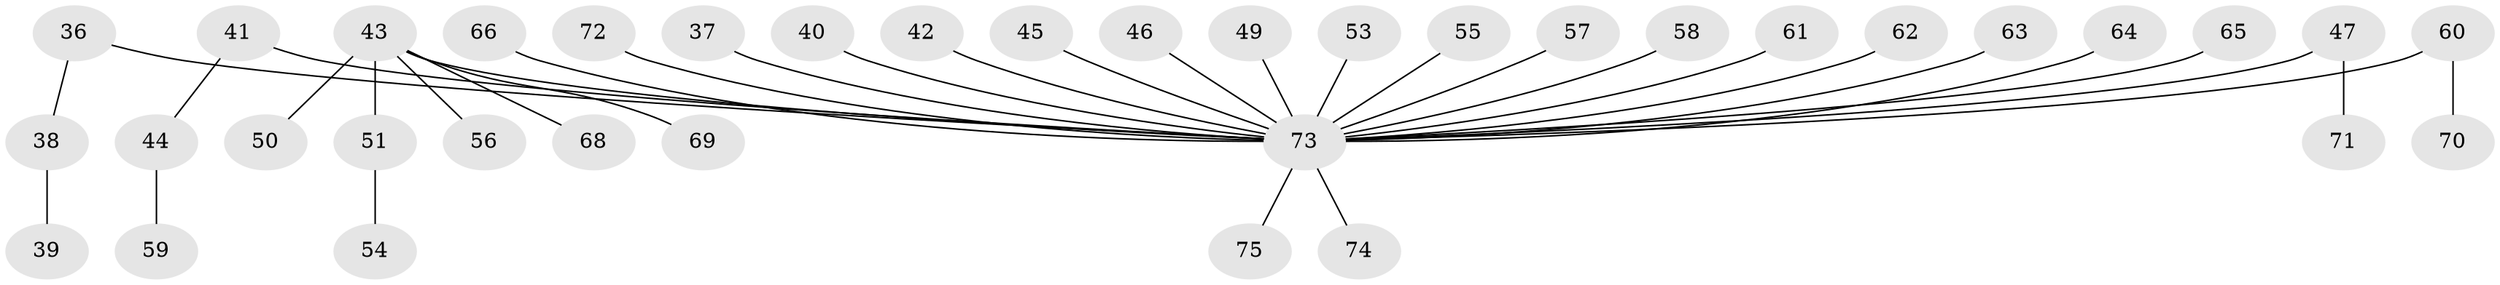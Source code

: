 // original degree distribution, {4: 0.04, 7: 0.013333333333333334, 2: 0.24, 3: 0.14666666666666667, 6: 0.02666666666666667, 5: 0.02666666666666667, 1: 0.5066666666666667}
// Generated by graph-tools (version 1.1) at 2025/53/03/09/25 04:53:10]
// undirected, 37 vertices, 36 edges
graph export_dot {
graph [start="1"]
  node [color=gray90,style=filled];
  36;
  37;
  38;
  39;
  40;
  41;
  42;
  43 [super="+28+34"];
  44;
  45;
  46;
  47;
  49 [super="+5+20"];
  50;
  51 [super="+48"];
  53;
  54;
  55;
  56;
  57;
  58;
  59;
  60 [super="+19"];
  61;
  62;
  63;
  64;
  65;
  66;
  68;
  69;
  70;
  71;
  72;
  73 [super="+52+31+26+16+67+21+27+33+30+35+32"];
  74;
  75;
  36 -- 38;
  36 -- 73;
  37 -- 73;
  38 -- 39;
  40 -- 73;
  41 -- 44;
  41 -- 73;
  42 -- 73;
  43 -- 50;
  43 -- 68;
  43 -- 69;
  43 -- 73;
  43 -- 51;
  43 -- 56;
  44 -- 59;
  45 -- 73;
  46 -- 73;
  47 -- 71;
  47 -- 73;
  49 -- 73;
  51 -- 54;
  53 -- 73;
  55 -- 73;
  57 -- 73;
  58 -- 73;
  60 -- 70;
  60 -- 73;
  61 -- 73;
  62 -- 73;
  63 -- 73;
  64 -- 73;
  65 -- 73;
  66 -- 73;
  72 -- 73;
  73 -- 75;
  73 -- 74;
}
